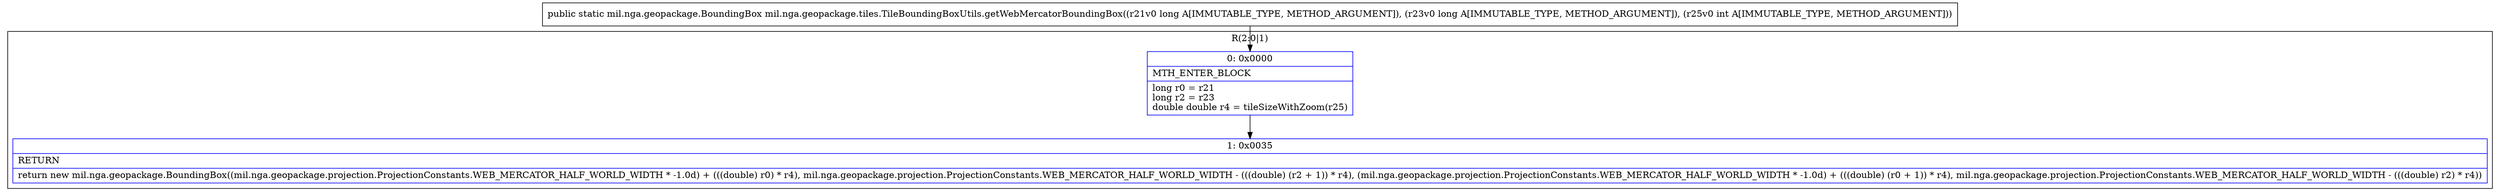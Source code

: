 digraph "CFG formil.nga.geopackage.tiles.TileBoundingBoxUtils.getWebMercatorBoundingBox(JJI)Lmil\/nga\/geopackage\/BoundingBox;" {
subgraph cluster_Region_714071293 {
label = "R(2:0|1)";
node [shape=record,color=blue];
Node_0 [shape=record,label="{0\:\ 0x0000|MTH_ENTER_BLOCK\l|long r0 = r21\llong r2 = r23\ldouble double r4 = tileSizeWithZoom(r25)\l}"];
Node_1 [shape=record,label="{1\:\ 0x0035|RETURN\l|return new mil.nga.geopackage.BoundingBox((mil.nga.geopackage.projection.ProjectionConstants.WEB_MERCATOR_HALF_WORLD_WIDTH * \-1.0d) + (((double) r0) * r4), mil.nga.geopackage.projection.ProjectionConstants.WEB_MERCATOR_HALF_WORLD_WIDTH \- (((double) (r2 + 1)) * r4), (mil.nga.geopackage.projection.ProjectionConstants.WEB_MERCATOR_HALF_WORLD_WIDTH * \-1.0d) + (((double) (r0 + 1)) * r4), mil.nga.geopackage.projection.ProjectionConstants.WEB_MERCATOR_HALF_WORLD_WIDTH \- (((double) r2) * r4))\l}"];
}
MethodNode[shape=record,label="{public static mil.nga.geopackage.BoundingBox mil.nga.geopackage.tiles.TileBoundingBoxUtils.getWebMercatorBoundingBox((r21v0 long A[IMMUTABLE_TYPE, METHOD_ARGUMENT]), (r23v0 long A[IMMUTABLE_TYPE, METHOD_ARGUMENT]), (r25v0 int A[IMMUTABLE_TYPE, METHOD_ARGUMENT])) }"];
MethodNode -> Node_0;
Node_0 -> Node_1;
}


